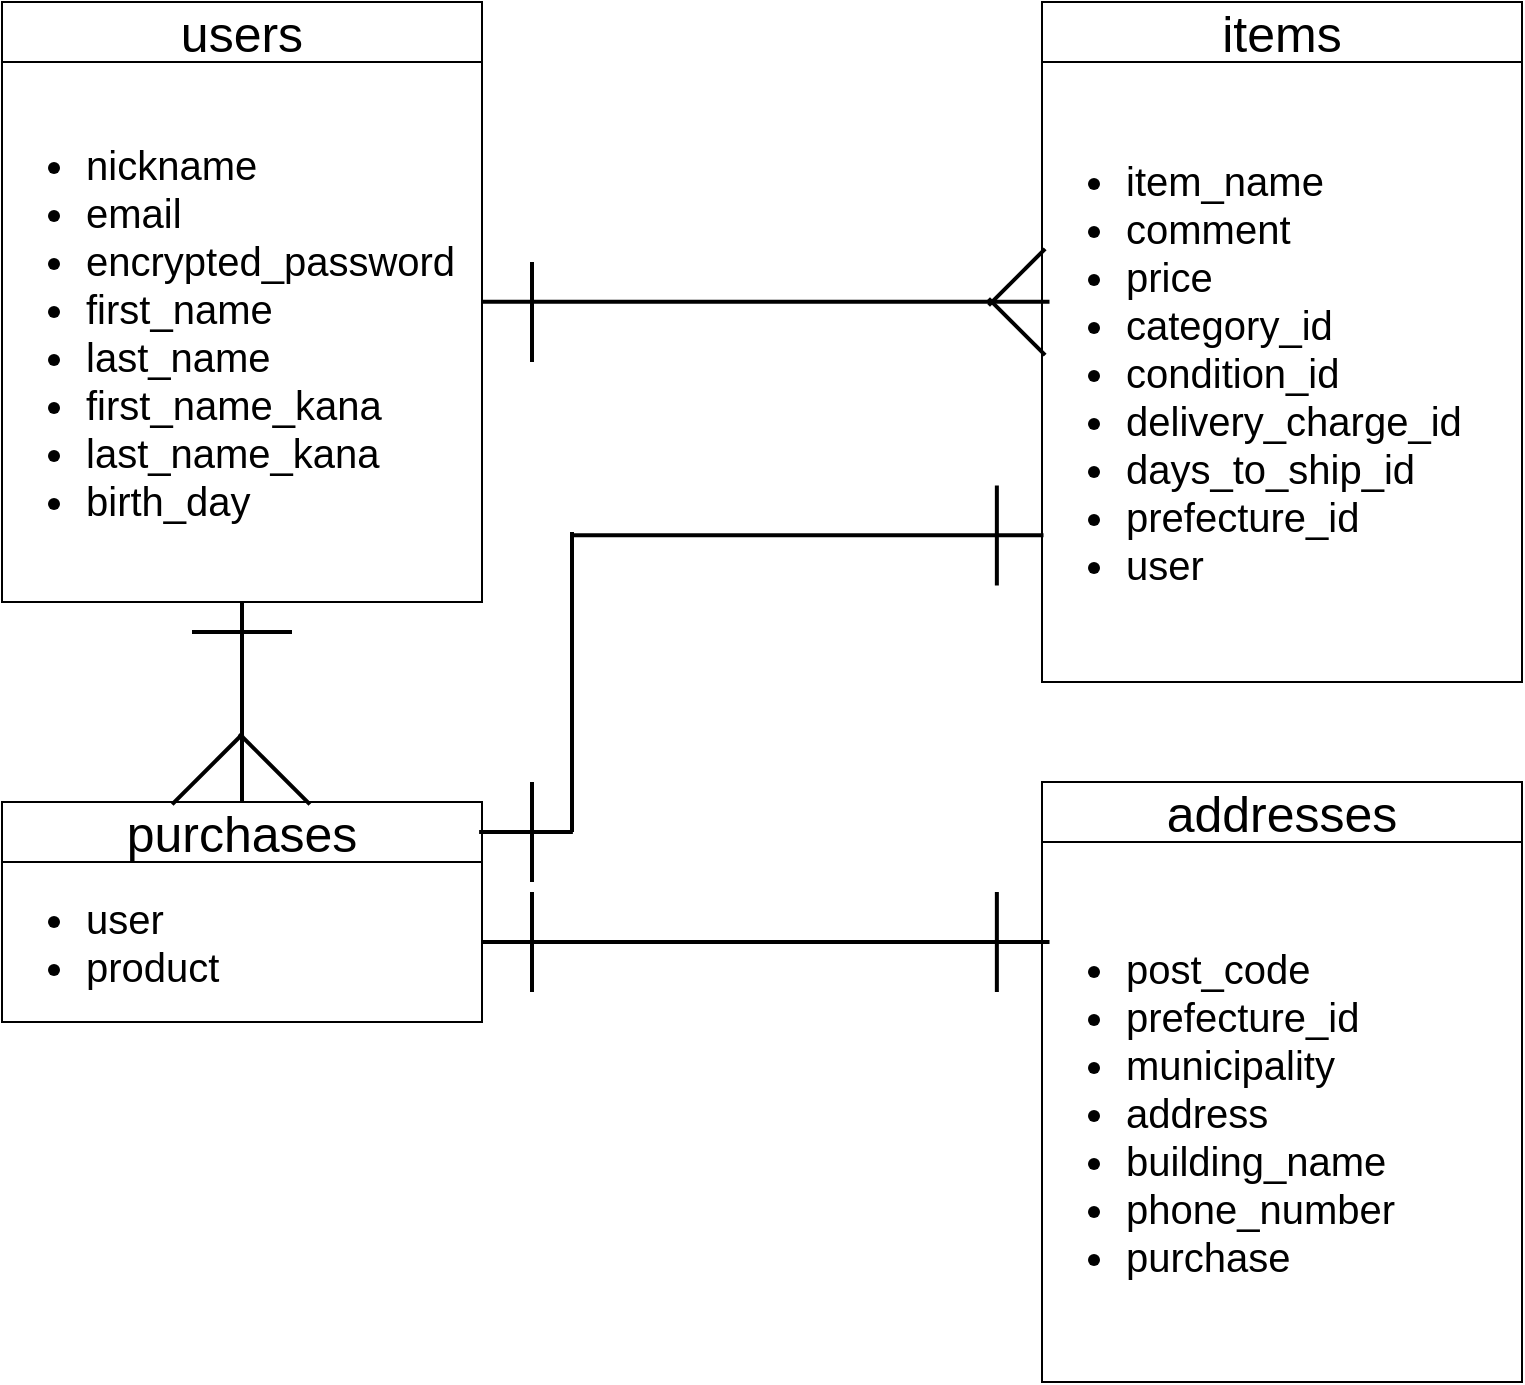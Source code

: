 <mxfile>
    <diagram id="LElWLTq3SB56PaDLJWcj" name="ページ1">
        <mxGraphModel dx="728" dy="680" grid="1" gridSize="10" guides="1" tooltips="1" connect="1" arrows="1" fold="1" page="1" pageScale="1" pageWidth="1169" pageHeight="1654" math="0" shadow="0">
            <root>
                <mxCell id="0"/>
                <mxCell id="1" parent="0"/>
                <mxCell id="12" value="&lt;font style=&quot;font-size: 25px&quot;&gt;users&lt;/font&gt;" style="whiteSpace=wrap;html=1;" parent="1" vertex="1">
                    <mxGeometry x="50" y="80" width="240" height="30" as="geometry"/>
                </mxCell>
                <mxCell id="13" value="&lt;ul style=&quot;font-size: 20px&quot;&gt;&lt;li&gt;nickname&lt;/li&gt;&lt;li&gt;email&lt;/li&gt;&lt;li&gt;encrypted_password&lt;/li&gt;&lt;li&gt;first_name&lt;/li&gt;&lt;li&gt;last_name&lt;/li&gt;&lt;li&gt;first_name_kana&lt;/li&gt;&lt;li&gt;last_name_kana&lt;/li&gt;&lt;li&gt;birth_day&lt;/li&gt;&lt;/ul&gt;" style="whiteSpace=wrap;html=1;fontSize=25;align=left;" parent="1" vertex="1">
                    <mxGeometry x="50" y="110" width="240" height="270" as="geometry"/>
                </mxCell>
                <mxCell id="14" value="&lt;span style=&quot;font-size: 25px&quot;&gt;items&lt;/span&gt;" style="whiteSpace=wrap;html=1;" parent="1" vertex="1">
                    <mxGeometry x="570" y="80" width="240" height="30" as="geometry"/>
                </mxCell>
                <mxCell id="15" value="&lt;ul style=&quot;font-size: 20px&quot;&gt;&lt;li&gt;item_name&lt;/li&gt;&lt;li&gt;comment&lt;/li&gt;&lt;li&gt;price&lt;/li&gt;&lt;li&gt;category_id&lt;/li&gt;&lt;li&gt;condition_id&lt;/li&gt;&lt;li&gt;delivery_charge_id&lt;/li&gt;&lt;li&gt;days_to_ship_id&lt;/li&gt;&lt;li&gt;prefecture_id&lt;/li&gt;&lt;li&gt;user&lt;/li&gt;&lt;/ul&gt;" style="whiteSpace=wrap;html=1;fontSize=25;align=left;" parent="1" vertex="1">
                    <mxGeometry x="570" y="110" width="240" height="310" as="geometry"/>
                </mxCell>
                <mxCell id="16" value="&lt;span style=&quot;font-size: 25px&quot;&gt;purchases&lt;/span&gt;" style="whiteSpace=wrap;html=1;" parent="1" vertex="1">
                    <mxGeometry x="50" y="480" width="240" height="30" as="geometry"/>
                </mxCell>
                <mxCell id="17" value="&lt;ul style=&quot;font-size: 20px&quot;&gt;&lt;li&gt;user&lt;/li&gt;&lt;li&gt;product&lt;/li&gt;&lt;/ul&gt;" style="whiteSpace=wrap;html=1;fontSize=25;align=left;" parent="1" vertex="1">
                    <mxGeometry x="50" y="510" width="240" height="80" as="geometry"/>
                </mxCell>
                <mxCell id="18" value="&lt;ul style=&quot;font-size: 20px&quot;&gt;&lt;li&gt;post_code&lt;/li&gt;&lt;li&gt;prefecture_id&lt;/li&gt;&lt;li&gt;municipality&lt;/li&gt;&lt;li&gt;address&lt;/li&gt;&lt;li&gt;building_name&lt;/li&gt;&lt;li&gt;phone_number&lt;/li&gt;&lt;li&gt;purchase&lt;/li&gt;&lt;/ul&gt;" style="whiteSpace=wrap;html=1;fontSize=25;align=left;" parent="1" vertex="1">
                    <mxGeometry x="570" y="500" width="240" height="270" as="geometry"/>
                </mxCell>
                <mxCell id="19" value="&lt;span style=&quot;font-size: 25px&quot;&gt;addresses&lt;/span&gt;" style="whiteSpace=wrap;html=1;" parent="1" vertex="1">
                    <mxGeometry x="570" y="470" width="240" height="30" as="geometry"/>
                </mxCell>
                <mxCell id="27" value="" style="line;strokeWidth=2;direction=south;html=1;fontSize=20;" parent="1" vertex="1">
                    <mxGeometry x="310" y="210" width="10" height="50" as="geometry"/>
                </mxCell>
                <mxCell id="30" value="" style="line;strokeWidth=2;direction=south;html=1;fontSize=20;rotation=90;" parent="1" vertex="1">
                    <mxGeometry x="426.88" y="88" width="10" height="283.75" as="geometry"/>
                </mxCell>
                <mxCell id="31" value="" style="line;strokeWidth=2;direction=south;html=1;fontSize=20;rotation=45;" parent="1" vertex="1">
                    <mxGeometry x="552.43" y="197.57" width="10" height="40" as="geometry"/>
                </mxCell>
                <mxCell id="32" value="" style="line;strokeWidth=2;direction=south;html=1;fontSize=20;rotation=-45;" parent="1" vertex="1">
                    <mxGeometry x="552.43" y="222.43" width="10" height="40" as="geometry"/>
                </mxCell>
                <mxCell id="34" value="" style="line;strokeWidth=2;direction=south;html=1;fontSize=20;" parent="1" vertex="1">
                    <mxGeometry x="165" y="380" width="10" height="100" as="geometry"/>
                </mxCell>
                <mxCell id="35" value="" style="line;strokeWidth=2;direction=south;html=1;fontSize=20;rotation=90;" parent="1" vertex="1">
                    <mxGeometry x="165" y="370" width="10" height="50" as="geometry"/>
                </mxCell>
                <mxCell id="36" value="" style="line;strokeWidth=2;direction=south;html=1;fontSize=20;rotation=45;" parent="1" vertex="1">
                    <mxGeometry x="146.46" y="438.54" width="12.57" height="50" as="geometry"/>
                </mxCell>
                <mxCell id="37" value="" style="line;strokeWidth=2;direction=south;html=1;fontSize=20;rotation=135;" parent="1" vertex="1">
                    <mxGeometry x="180" y="438.54" width="12.57" height="50" as="geometry"/>
                </mxCell>
                <mxCell id="38" value="" style="line;strokeWidth=2;direction=south;html=1;fontSize=20;rotation=90;" parent="1" vertex="1">
                    <mxGeometry x="307" y="471.57" width="10" height="46.88" as="geometry"/>
                </mxCell>
                <mxCell id="39" value="" style="line;strokeWidth=2;direction=south;html=1;fontSize=20;rotation=90;" parent="1" vertex="1">
                    <mxGeometry x="426.88" y="408.13" width="10" height="283.75" as="geometry"/>
                </mxCell>
                <mxCell id="40" value="" style="line;strokeWidth=2;direction=south;html=1;fontSize=20;rotation=-180;" parent="1" vertex="1">
                    <mxGeometry x="330" y="345" width="10" height="150" as="geometry"/>
                </mxCell>
                <mxCell id="41" value="" style="line;strokeWidth=2;direction=south;html=1;fontSize=20;rotation=90;" parent="1" vertex="1">
                    <mxGeometry x="451.15" y="229.06" width="4" height="235.21" as="geometry"/>
                </mxCell>
                <mxCell id="42" value="" style="line;strokeWidth=2;direction=south;html=1;fontSize=20;rotation=-180;" parent="1" vertex="1">
                    <mxGeometry x="310" y="525.01" width="10" height="50" as="geometry"/>
                </mxCell>
                <mxCell id="43" value="" style="line;strokeWidth=2;direction=south;html=1;fontSize=20;rotation=-180;" parent="1" vertex="1">
                    <mxGeometry x="310" y="470.01" width="10" height="50" as="geometry"/>
                </mxCell>
                <mxCell id="44" value="" style="line;strokeWidth=2;direction=south;html=1;fontSize=20;rotation=-180;" parent="1" vertex="1">
                    <mxGeometry x="542.43" y="321.75" width="10" height="50" as="geometry"/>
                </mxCell>
                <mxCell id="46" value="" style="line;strokeWidth=2;direction=south;html=1;fontSize=20;rotation=-180;" parent="1" vertex="1">
                    <mxGeometry x="542.43" y="525.01" width="10" height="50" as="geometry"/>
                </mxCell>
            </root>
        </mxGraphModel>
    </diagram>
</mxfile>
